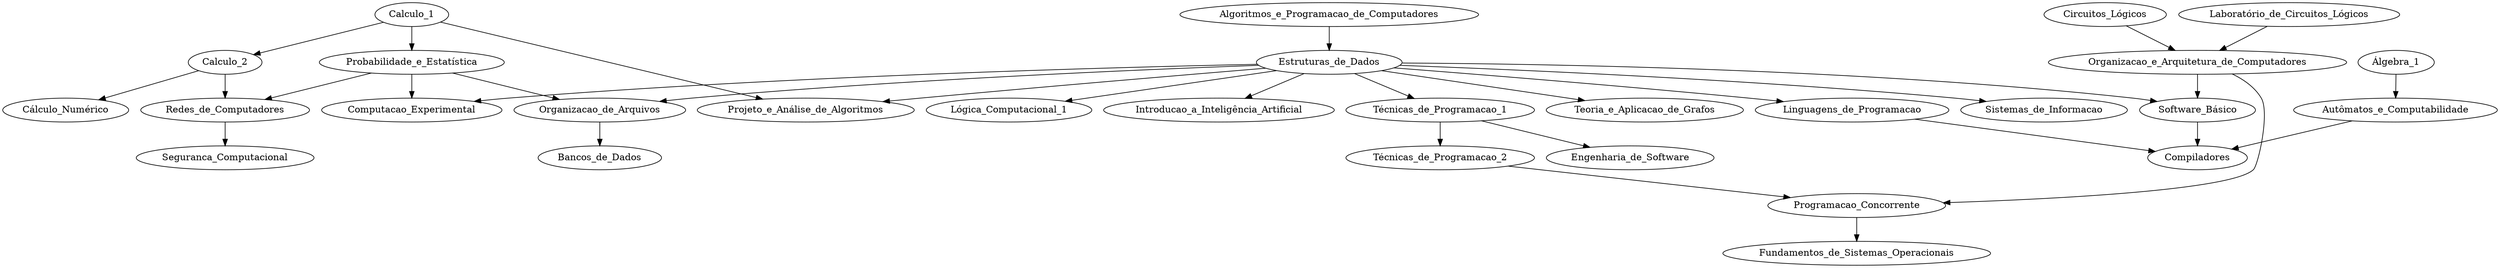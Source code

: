 digraph G {
       Calculo_1 -> Calculo_2;
       Calculo_1 -> Probabilidade_e_Estatística;
       Calculo_1 -> Projeto_e_Análise_de_Algoritmos;
       Algoritmos_e_Programacao_de_Computadores -> Estruturas_de_Dados;
       Circuitos_Lógicos -> Organizacao_e_Arquitetura_de_Computadores;
       Laboratório_de_Circuitos_Lógicos -> Organizacao_e_Arquitetura_de_Computadores;
       Estruturas_de_Dados -> Computacao_Experimental;
       Estruturas_de_Dados -> Organizacao_de_Arquivos;
       Estruturas_de_Dados -> Sistemas_de_Informacao;
       Estruturas_de_Dados -> Lógica_Computacional_1;
       Estruturas_de_Dados -> Introducao_a_Inteligência_Artificial;
       Estruturas_de_Dados -> Teoria_e_Aplicacao_de_Grafos;
       Estruturas_de_Dados -> Projeto_e_Análise_de_Algoritmos;
       Estruturas_de_Dados -> Linguagens_de_Programacao;
       Estruturas_de_Dados -> Software_Básico;
       Estruturas_de_Dados -> Técnicas_de_Programacao_1;
       Calculo_2 -> Cálculo_Numérico;
       Calculo_2 -> Redes_de_Computadores;
       Organizacao_e_Arquitetura_de_Computadores -> Programacao_Concorrente;
       Organizacao_e_Arquitetura_de_Computadores -> Software_Básico;
       Técnicas_de_Programacao_1 -> Técnicas_de_Programacao_2;
       Técnicas_de_Programacao_1 -> Engenharia_de_Software;
       Álgebra_1 -> Autômatos_e_Computabilidade;
       Probabilidade_e_Estatística -> Redes_de_Computadores;
       Probabilidade_e_Estatística -> Organizacao_de_Arquivos;
       Probabilidade_e_Estatística -> Computacao_Experimental;
       Técnicas_de_Programacao_2 -> Programacao_Concorrente;
       Organizacao_de_Arquivos -> Bancos_de_Dados;
       Redes_de_Computadores -> Seguranca_Computacional;
       Linguagens_de_Programacao -> Compiladores;
       Programacao_Concorrente -> Fundamentos_de_Sistemas_Operacionais;
       Software_Básico -> Compiladores;
       Autômatos_e_Computabilidade -> Compiladores;
}